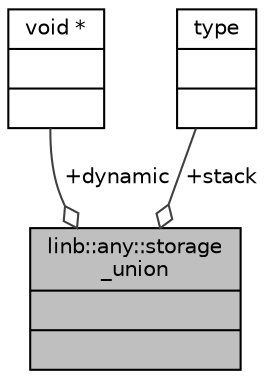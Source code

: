 digraph "linb::any::storage_union"
{
 // LATEX_PDF_SIZE
  edge [fontname="Helvetica",fontsize="10",labelfontname="Helvetica",labelfontsize="10"];
  node [fontname="Helvetica",fontsize="10",shape=record];
  Node1 [label="{linb::any::storage\l_union\n||}",height=0.2,width=0.4,color="black", fillcolor="grey75", style="filled", fontcolor="black",tooltip=" "];
  Node2 -> Node1 [color="grey25",fontsize="10",style="solid",label=" +dynamic" ,arrowhead="odiamond",fontname="Helvetica"];
  Node2 [label="{void *\n||}",height=0.2,width=0.4,color="black", fillcolor="white", style="filled",tooltip=" "];
  Node3 -> Node1 [color="grey25",fontsize="10",style="solid",label=" +stack" ,arrowhead="odiamond",fontname="Helvetica"];
  Node3 [label="{type\n||}",height=0.2,width=0.4,color="black", fillcolor="white", style="filled",tooltip=" "];
}
